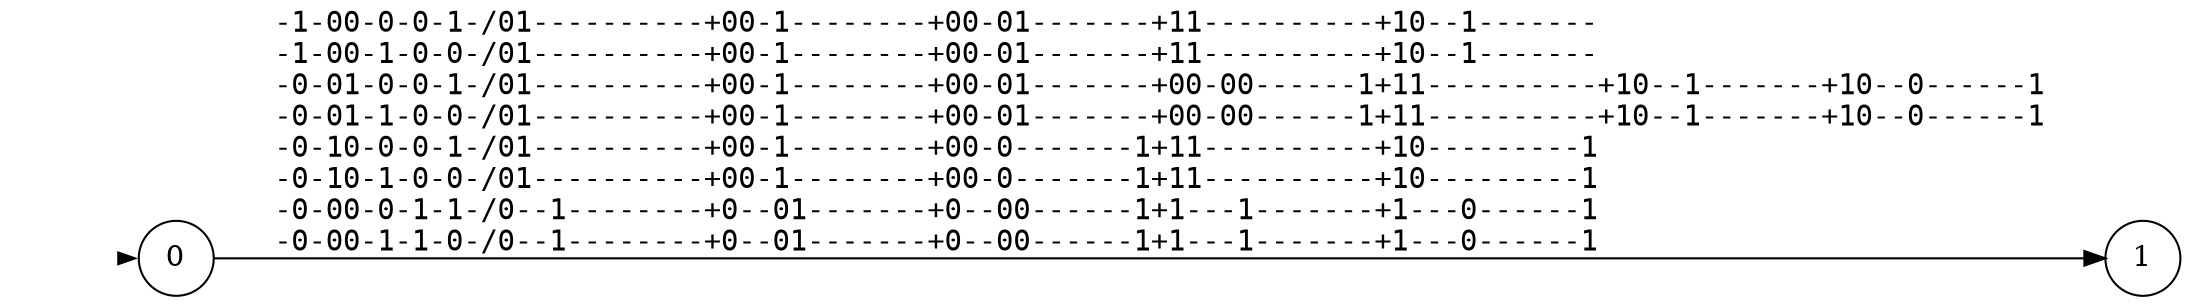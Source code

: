 digraph""{graph[rankdir=LR,ranksep=0.8,nodesep=0.2];node[shape=circle];edge[fontname=mono];init[shape=point,style=invis];0[label="0"];1[label="1"];init->0[penwidth=0,tooltip="initialstate"];0->1[label="-1-00-0-0-1-/01----------+00-1--------+00-01-------+11----------+10--1-------\l-1-00-1-0-0-/01----------+00-1--------+00-01-------+11----------+10--1-------\l-0-01-0-0-1-/01----------+00-1--------+00-01-------+00-00------1+11----------+10--1-------+10--0------1\l-0-01-1-0-0-/01----------+00-1--------+00-01-------+00-00------1+11----------+10--1-------+10--0------1\l-0-10-0-0-1-/01----------+00-1--------+00-0-------1+11----------+10---------1\l-0-10-1-0-0-/01----------+00-1--------+00-0-------1+11----------+10---------1\l-0-00-0-1-1-/0--1--------+0--01-------+0--00------1+1---1-------+1---0------1\l-0-00-1-1-0-/0--1--------+0--01-------+0--00------1+1---1-------+1---0------1\l",labeltooltip="pharmacy&#8743;&#172;medical_room&#8743;&#172;corridor&#8743;&#172;day&#8743;&#172;entrance&#8743;night/&#172;give_med&#8743;a+&#172;give_med&#8743;&#172;a&#8743;deliver_medicine+&#172;give_med&#8743;&#172;a&#8743;&#172;deliver_medicine&#8743;g+give_med&#8743;a+give_med&#8743;&#172;a&#8743;g&#10;pharmacy&#8743;&#172;medical_room&#8743;&#172;corridor&#8743;day&#8743;&#172;entrance&#8743;&#172;night/&#172;give_med&#8743;a+&#172;give_med&#8743;&#172;a&#8743;deliver_medicine+&#172;give_med&#8743;&#172;a&#8743;&#172;deliver_medicine&#8743;g+give_med&#8743;a+give_med&#8743;&#172;a&#8743;g&#10;&#172;pharmacy&#8743;&#172;medical_room&#8743;corridor&#8743;&#172;day&#8743;&#172;entrance&#8743;night/&#172;give_med&#8743;a+&#172;give_med&#8743;&#172;a&#8743;deliver_medicine+&#172;give_med&#8743;&#172;a&#8743;&#172;deliver_medicine&#8743;g+&#172;give_med&#8743;&#172;a&#8743;&#172;deliver_medicine&#8743;&#172;g&#8743;d+give_med&#8743;a+give_med&#8743;&#172;a&#8743;g+give_med&#8743;&#172;a&#8743;&#172;g&#8743;d&#10;&#172;pharmacy&#8743;&#172;medical_room&#8743;corridor&#8743;day&#8743;&#172;entrance&#8743;&#172;night/&#172;give_med&#8743;a+&#172;give_med&#8743;&#172;a&#8743;deliver_medicine+&#172;give_med&#8743;&#172;a&#8743;&#172;deliver_medicine&#8743;g+&#172;give_med&#8743;&#172;a&#8743;&#172;deliver_medicine&#8743;&#172;g&#8743;d+give_med&#8743;a+give_med&#8743;&#172;a&#8743;g+give_med&#8743;&#172;a&#8743;&#172;g&#8743;d&#10;&#172;pharmacy&#8743;medical_room&#8743;&#172;corridor&#8743;&#172;day&#8743;&#172;entrance&#8743;night/&#172;give_med&#8743;a+&#172;give_med&#8743;&#172;a&#8743;deliver_medicine+&#172;give_med&#8743;&#172;a&#8743;&#172;deliver_medicine&#8743;d+give_med&#8743;a+give_med&#8743;&#172;a&#8743;d&#10;&#172;pharmacy&#8743;medical_room&#8743;&#172;corridor&#8743;day&#8743;&#172;entrance&#8743;&#172;night/&#172;give_med&#8743;a+&#172;give_med&#8743;&#172;a&#8743;deliver_medicine+&#172;give_med&#8743;&#172;a&#8743;&#172;deliver_medicine&#8743;d+give_med&#8743;a+give_med&#8743;&#172;a&#8743;d&#10;&#172;pharmacy&#8743;&#172;medical_room&#8743;&#172;corridor&#8743;&#172;day&#8743;entrance&#8743;night/&#172;give_med&#8743;deliver_medicine+&#172;give_med&#8743;&#172;deliver_medicine&#8743;g+&#172;give_med&#8743;&#172;deliver_medicine&#8743;&#172;g&#8743;d+give_med&#8743;g+give_med&#8743;&#172;g&#8743;d&#10;&#172;pharmacy&#8743;&#172;medical_room&#8743;&#172;corridor&#8743;day&#8743;entrance&#8743;&#172;night/&#172;give_med&#8743;deliver_medicine+&#172;give_med&#8743;&#172;deliver_medicine&#8743;g+&#172;give_med&#8743;&#172;deliver_medicine&#8743;&#172;g&#8743;d+give_med&#8743;g+give_med&#8743;&#172;g&#8743;d&#10;"];}